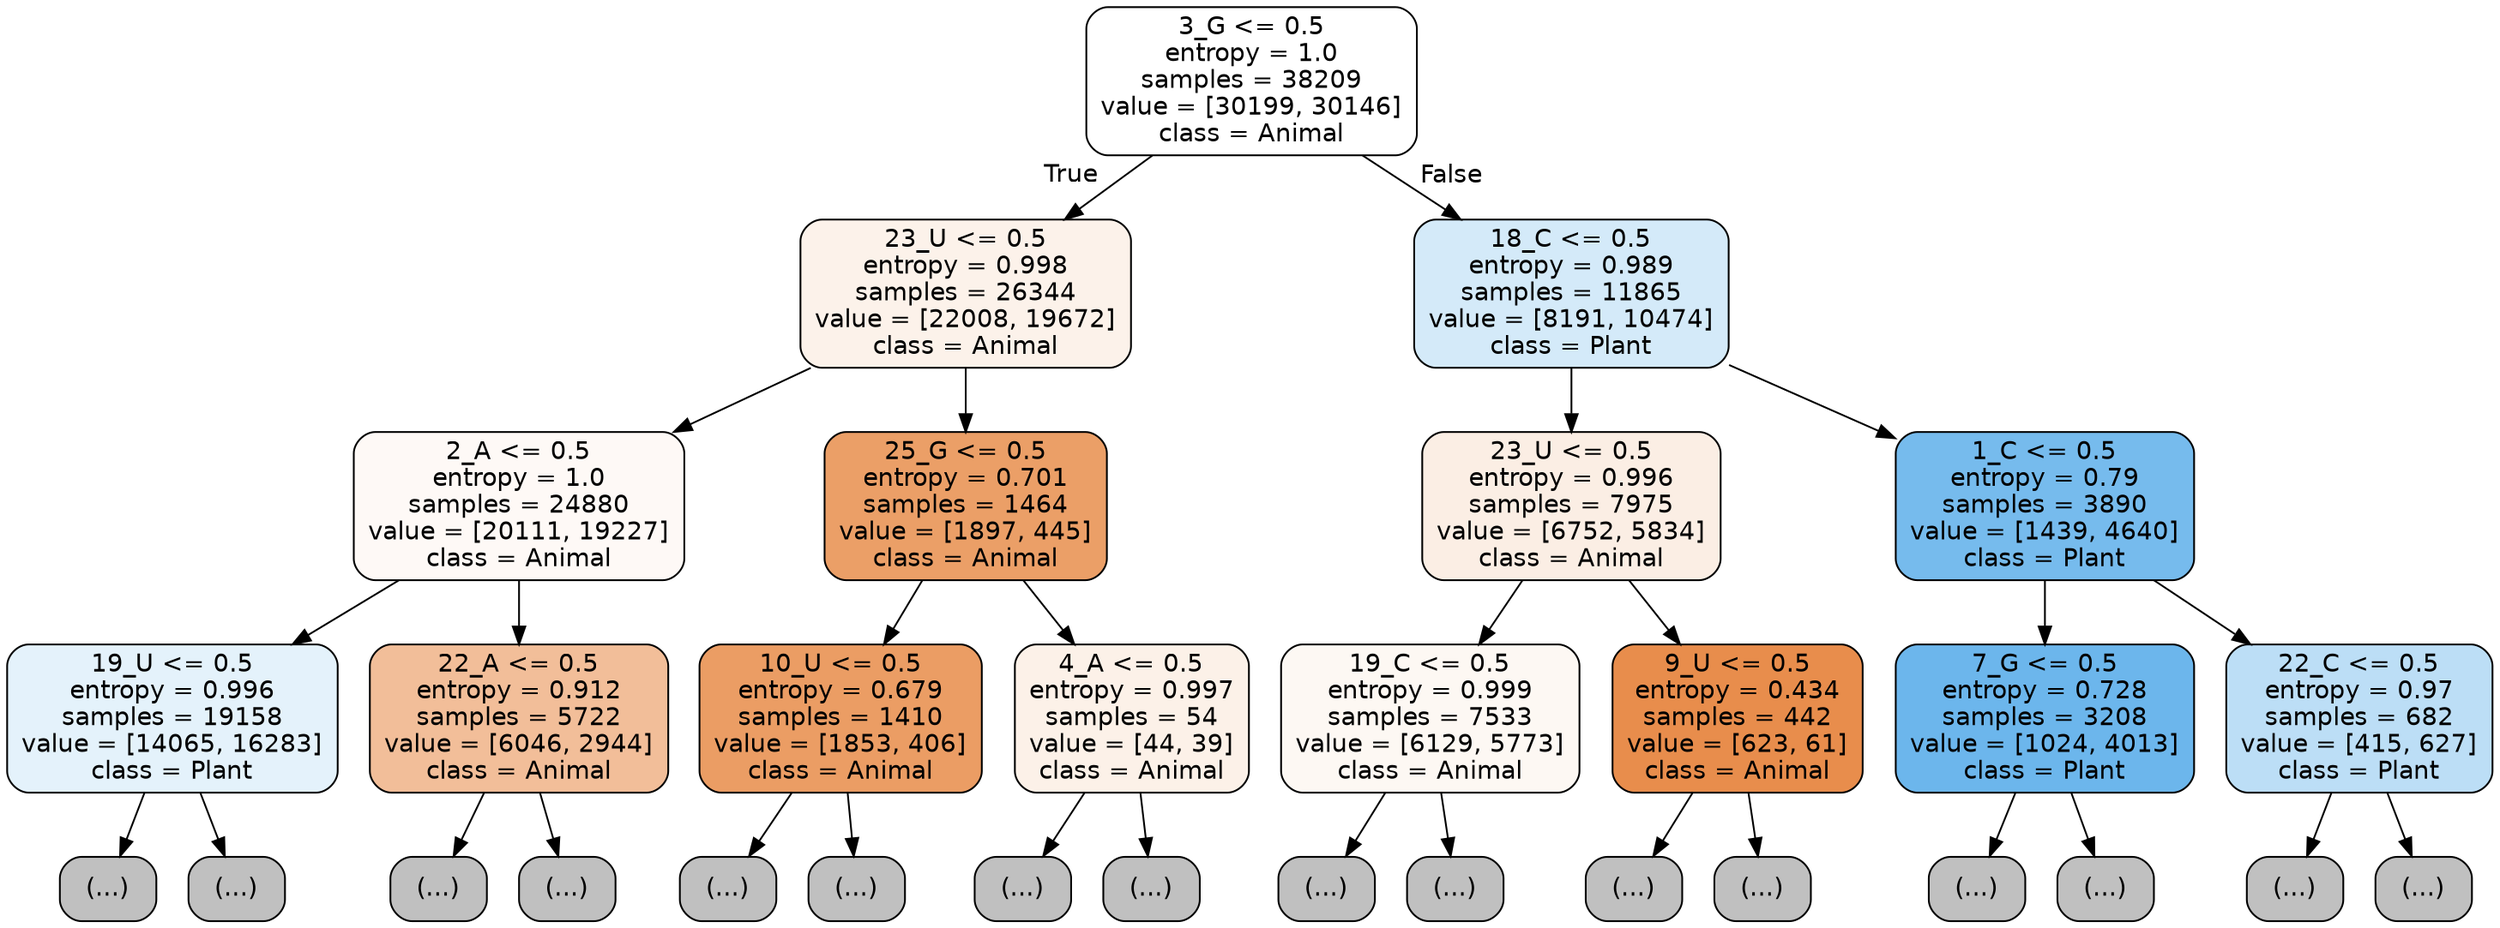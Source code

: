 digraph Tree {
node [shape=box, style="filled, rounded", color="black", fontname="helvetica"] ;
edge [fontname="helvetica"] ;
0 [label="3_G <= 0.5\nentropy = 1.0\nsamples = 38209\nvalue = [30199, 30146]\nclass = Animal", fillcolor="#ffffff"] ;
1 [label="23_U <= 0.5\nentropy = 0.998\nsamples = 26344\nvalue = [22008, 19672]\nclass = Animal", fillcolor="#fcf2ea"] ;
0 -> 1 [labeldistance=2.5, labelangle=45, headlabel="True"] ;
2 [label="2_A <= 0.5\nentropy = 1.0\nsamples = 24880\nvalue = [20111, 19227]\nclass = Animal", fillcolor="#fef9f6"] ;
1 -> 2 ;
3 [label="19_U <= 0.5\nentropy = 0.996\nsamples = 19158\nvalue = [14065, 16283]\nclass = Plant", fillcolor="#e4f2fb"] ;
2 -> 3 ;
4 [label="(...)", fillcolor="#C0C0C0"] ;
3 -> 4 ;
6475 [label="(...)", fillcolor="#C0C0C0"] ;
3 -> 6475 ;
8772 [label="22_A <= 0.5\nentropy = 0.912\nsamples = 5722\nvalue = [6046, 2944]\nclass = Animal", fillcolor="#f2be99"] ;
2 -> 8772 ;
8773 [label="(...)", fillcolor="#C0C0C0"] ;
8772 -> 8773 ;
11206 [label="(...)", fillcolor="#C0C0C0"] ;
8772 -> 11206 ;
11533 [label="25_G <= 0.5\nentropy = 0.701\nsamples = 1464\nvalue = [1897, 445]\nclass = Animal", fillcolor="#eb9f67"] ;
1 -> 11533 ;
11534 [label="10_U <= 0.5\nentropy = 0.679\nsamples = 1410\nvalue = [1853, 406]\nclass = Animal", fillcolor="#eb9d64"] ;
11533 -> 11534 ;
11535 [label="(...)", fillcolor="#C0C0C0"] ;
11534 -> 11535 ;
11916 [label="(...)", fillcolor="#C0C0C0"] ;
11534 -> 11916 ;
12085 [label="4_A <= 0.5\nentropy = 0.997\nsamples = 54\nvalue = [44, 39]\nclass = Animal", fillcolor="#fcf1e8"] ;
11533 -> 12085 ;
12086 [label="(...)", fillcolor="#C0C0C0"] ;
12085 -> 12086 ;
12107 [label="(...)", fillcolor="#C0C0C0"] ;
12085 -> 12107 ;
12110 [label="18_C <= 0.5\nentropy = 0.989\nsamples = 11865\nvalue = [8191, 10474]\nclass = Plant", fillcolor="#d4eaf9"] ;
0 -> 12110 [labeldistance=2.5, labelangle=-45, headlabel="False"] ;
12111 [label="23_U <= 0.5\nentropy = 0.996\nsamples = 7975\nvalue = [6752, 5834]\nclass = Animal", fillcolor="#fbeee4"] ;
12110 -> 12111 ;
12112 [label="19_C <= 0.5\nentropy = 0.999\nsamples = 7533\nvalue = [6129, 5773]\nclass = Animal", fillcolor="#fdf8f3"] ;
12111 -> 12112 ;
12113 [label="(...)", fillcolor="#C0C0C0"] ;
12112 -> 12113 ;
14736 [label="(...)", fillcolor="#C0C0C0"] ;
12112 -> 14736 ;
15619 [label="9_U <= 0.5\nentropy = 0.434\nsamples = 442\nvalue = [623, 61]\nclass = Animal", fillcolor="#e88d4c"] ;
12111 -> 15619 ;
15620 [label="(...)", fillcolor="#C0C0C0"] ;
15619 -> 15620 ;
15693 [label="(...)", fillcolor="#C0C0C0"] ;
15619 -> 15693 ;
15730 [label="1_C <= 0.5\nentropy = 0.79\nsamples = 3890\nvalue = [1439, 4640]\nclass = Plant", fillcolor="#76bbed"] ;
12110 -> 15730 ;
15731 [label="7_G <= 0.5\nentropy = 0.728\nsamples = 3208\nvalue = [1024, 4013]\nclass = Plant", fillcolor="#6cb6ec"] ;
15730 -> 15731 ;
15732 [label="(...)", fillcolor="#C0C0C0"] ;
15731 -> 15732 ;
16363 [label="(...)", fillcolor="#C0C0C0"] ;
15731 -> 16363 ;
16610 [label="22_C <= 0.5\nentropy = 0.97\nsamples = 682\nvalue = [415, 627]\nclass = Plant", fillcolor="#bcdef6"] ;
15730 -> 16610 ;
16611 [label="(...)", fillcolor="#C0C0C0"] ;
16610 -> 16611 ;
16854 [label="(...)", fillcolor="#C0C0C0"] ;
16610 -> 16854 ;
}
